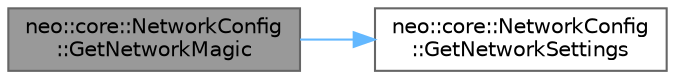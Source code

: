 digraph "neo::core::NetworkConfig::GetNetworkMagic"
{
 // LATEX_PDF_SIZE
  bgcolor="transparent";
  edge [fontname=Helvetica,fontsize=10,labelfontname=Helvetica,labelfontsize=10];
  node [fontname=Helvetica,fontsize=10,shape=box,height=0.2,width=0.4];
  rankdir="LR";
  Node1 [id="Node000001",label="neo::core::NetworkConfig\l::GetNetworkMagic",height=0.2,width=0.4,color="gray40", fillcolor="grey60", style="filled", fontcolor="black",tooltip="Get network magic number by name."];
  Node1 -> Node2 [id="edge1_Node000001_Node000002",color="steelblue1",style="solid",tooltip=" "];
  Node2 [id="Node000002",label="neo::core::NetworkConfig\l::GetNetworkSettings",height=0.2,width=0.4,color="grey40", fillcolor="white", style="filled",URL="$classneo_1_1core_1_1_network_config.html#a5ca45bd926f8fd64e281cd719dce77c9",tooltip="Get network settings by name."];
}

